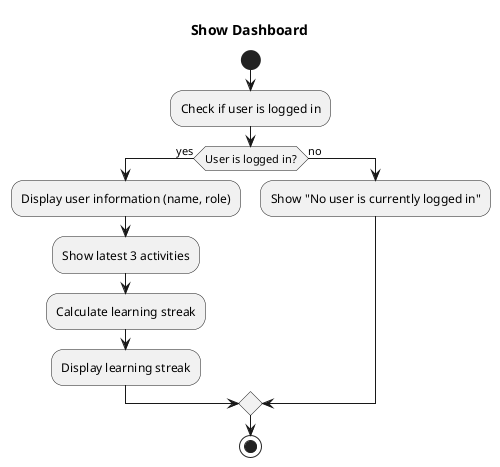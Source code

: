 @startuml

title Show Dashboard

start
:Check if user is logged in;
if (User is logged in?) then (yes)
  :Display user information (name, role);
  :Show latest 3 activities;
  :Calculate learning streak;
  :Display learning streak;
else (no)
  :Show "No user is currently logged in";
endif
stop

@enduml